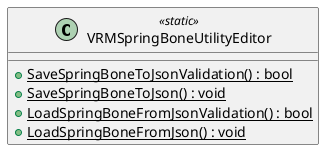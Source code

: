 @startuml
class VRMSpringBoneUtilityEditor <<static>> {
    + {static} SaveSpringBoneToJsonValidation() : bool
    + {static} SaveSpringBoneToJson() : void
    + {static} LoadSpringBoneFromJsonValidation() : bool
    + {static} LoadSpringBoneFromJson() : void
}
@enduml
